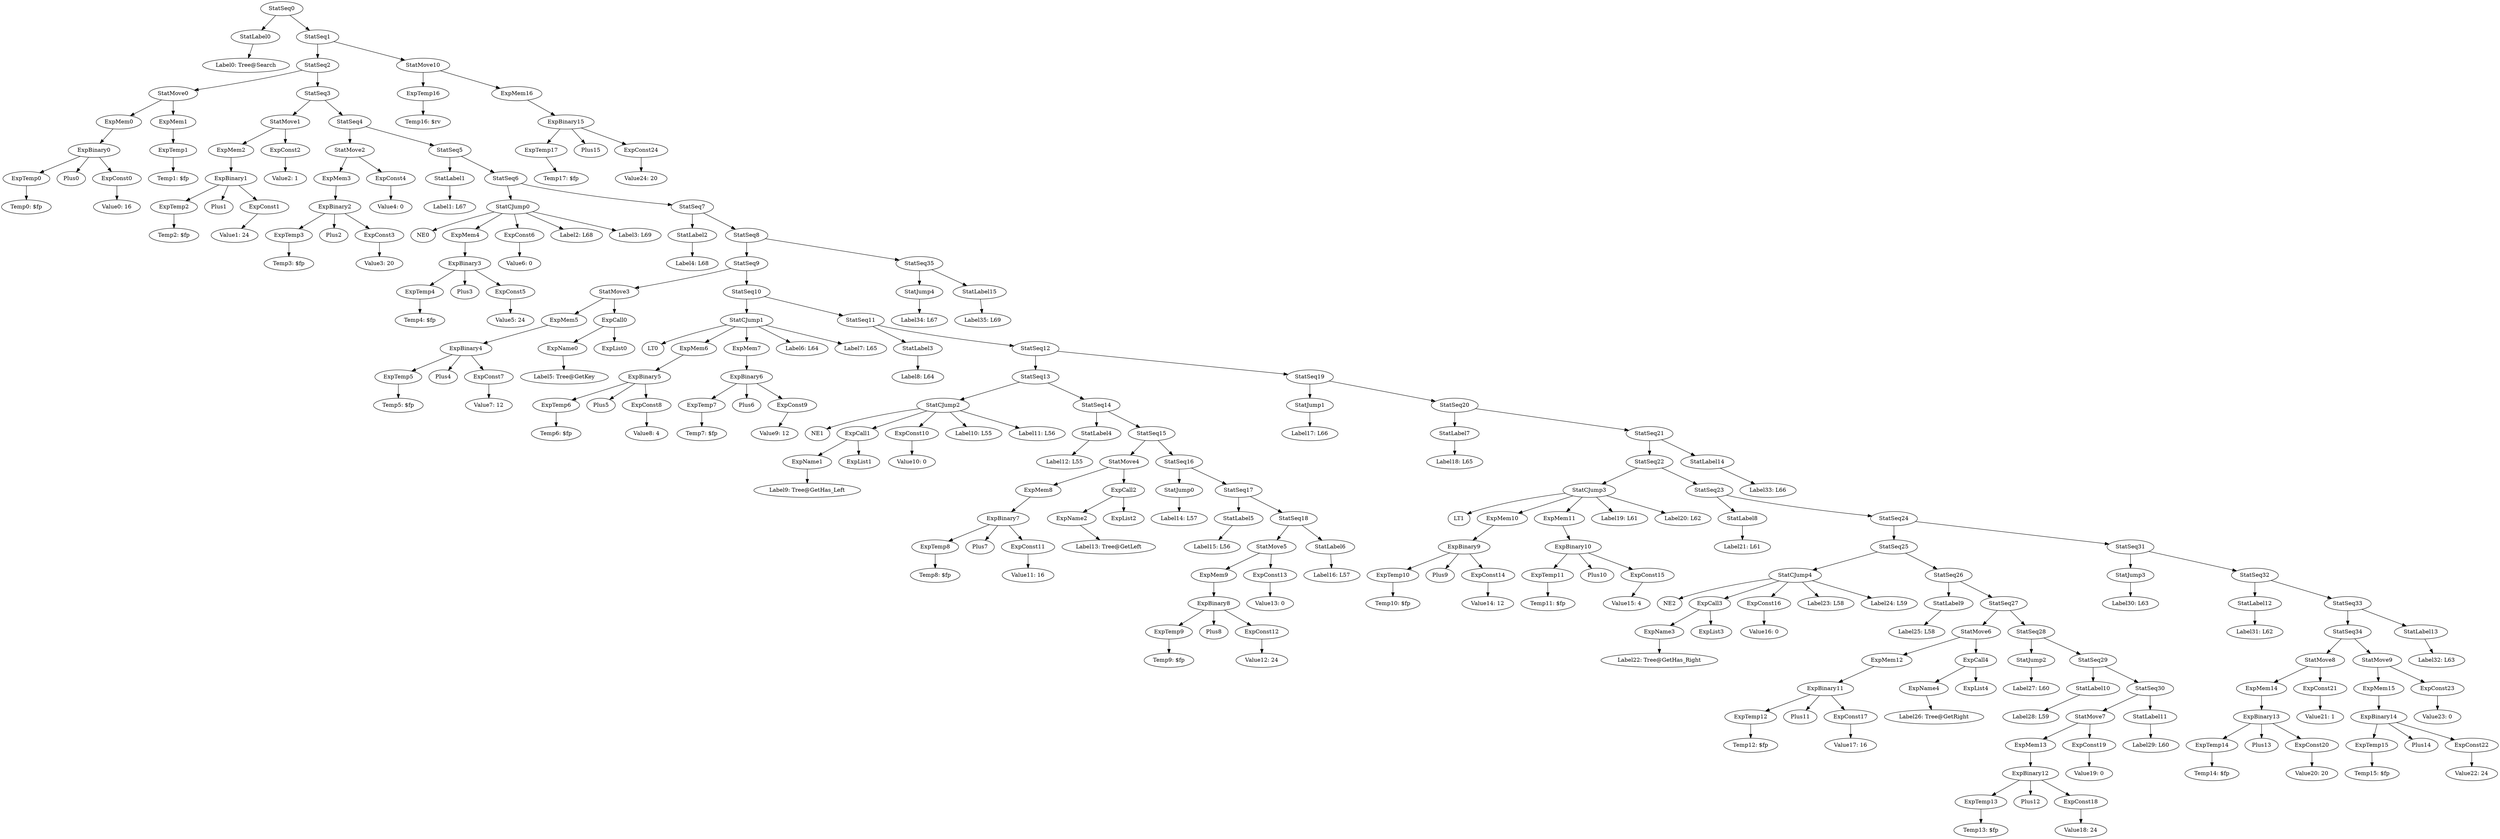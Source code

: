 digraph {
	ordering = out;
	StatMove10 -> ExpTemp16;
	StatMove10 -> ExpMem16;
	StatLabel15 -> "Label35: L69";
	StatSeq35 -> StatJump4;
	StatSeq35 -> StatLabel15;
	StatJump4 -> "Label34: L67";
	StatSeq8 -> StatSeq9;
	StatSeq8 -> StatSeq35;
	StatLabel14 -> "Label33: L66";
	StatSeq21 -> StatSeq22;
	StatSeq21 -> StatLabel14;
	StatLabel13 -> "Label32: L63";
	StatMove9 -> ExpMem15;
	StatMove9 -> ExpConst23;
	ExpTemp15 -> "Temp15: $fp";
	ExpConst22 -> "Value22: 24";
	StatSeq34 -> StatMove8;
	StatSeq34 -> StatMove9;
	ExpConst21 -> "Value21: 1";
	ExpMem14 -> ExpBinary13;
	ExpConst20 -> "Value20: 20";
	StatSeq32 -> StatLabel12;
	StatSeq32 -> StatSeq33;
	StatSeq24 -> StatSeq25;
	StatSeq24 -> StatSeq31;
	ExpTemp14 -> "Temp14: $fp";
	ExpConst19 -> "Value19: 0";
	StatMove7 -> ExpMem13;
	StatMove7 -> ExpConst19;
	ExpMem13 -> ExpBinary12;
	ExpConst18 -> "Value18: 24";
	ExpBinary12 -> ExpTemp13;
	ExpBinary12 -> Plus12;
	ExpBinary12 -> ExpConst18;
	ExpTemp13 -> "Temp13: $fp";
	StatSeq29 -> StatLabel10;
	StatSeq29 -> StatSeq30;
	StatSeq28 -> StatJump2;
	StatSeq28 -> StatSeq29;
	StatLabel10 -> "Label28: L59";
	StatJump2 -> "Label27: L60";
	StatSeq27 -> StatMove6;
	StatSeq27 -> StatSeq28;
	ExpName4 -> "Label26: Tree@GetRight";
	ExpMem12 -> ExpBinary11;
	ExpConst17 -> "Value17: 16";
	StatMove6 -> ExpMem12;
	StatMove6 -> ExpCall4;
	StatSeq26 -> StatLabel9;
	StatSeq26 -> StatSeq27;
	StatLabel9 -> "Label25: L58";
	StatSeq25 -> StatCJump4;
	StatSeq25 -> StatSeq26;
	ExpConst16 -> "Value16: 0";
	ExpName3 -> "Label22: Tree@GetHas_Right";
	StatLabel8 -> "Label21: L61";
	StatSeq22 -> StatCJump3;
	StatSeq22 -> StatSeq23;
	ExpBinary5 -> ExpTemp6;
	ExpBinary5 -> Plus5;
	ExpBinary5 -> ExpConst8;
	ExpTemp6 -> "Temp6: $fp";
	ExpConst24 -> "Value24: 20";
	StatMove3 -> ExpMem5;
	StatMove3 -> ExpCall0;
	StatCJump3 -> LT1;
	StatCJump3 -> ExpMem10;
	StatCJump3 -> ExpMem11;
	StatCJump3 -> "Label19: L61";
	StatCJump3 -> "Label20: L62";
	ExpConst0 -> "Value0: 16";
	StatMove8 -> ExpMem14;
	StatMove8 -> ExpConst21;
	StatLabel7 -> "Label18: L65";
	ExpConst2 -> "Value2: 1";
	ExpCall3 -> ExpName3;
	ExpCall3 -> ExpList3;
	StatCJump1 -> LT0;
	StatCJump1 -> ExpMem6;
	StatCJump1 -> ExpMem7;
	StatCJump1 -> "Label6: L64";
	StatCJump1 -> "Label7: L65";
	ExpConst4 -> "Value4: 0";
	ExpName0 -> "Label5: Tree@GetKey";
	ExpConst8 -> "Value8: 4";
	ExpConst6 -> "Value6: 0";
	ExpMem1 -> ExpTemp1;
	StatSeq2 -> StatMove0;
	StatSeq2 -> StatSeq3;
	ExpMem0 -> ExpBinary0;
	ExpMem3 -> ExpBinary2;
	ExpName2 -> "Label13: Tree@GetLeft";
	ExpMem5 -> ExpBinary4;
	ExpBinary2 -> ExpTemp3;
	ExpBinary2 -> Plus2;
	ExpBinary2 -> ExpConst3;
	ExpTemp5 -> "Temp5: $fp";
	ExpTemp4 -> "Temp4: $fp";
	StatLabel5 -> "Label15: L56";
	ExpBinary4 -> ExpTemp5;
	ExpBinary4 -> Plus4;
	ExpBinary4 -> ExpConst7;
	ExpTemp1 -> "Temp1: $fp";
	ExpConst5 -> "Value5: 24";
	StatSeq0 -> StatLabel0;
	StatSeq0 -> StatSeq1;
	StatSeq31 -> StatJump3;
	StatSeq31 -> StatSeq32;
	ExpTemp11 -> "Temp11: $fp";
	StatSeq6 -> StatCJump0;
	StatSeq6 -> StatSeq7;
	ExpTemp3 -> "Temp3: $fp";
	ExpTemp0 -> "Temp0: $fp";
	ExpTemp7 -> "Temp7: $fp";
	StatSeq9 -> StatMove3;
	StatSeq9 -> StatSeq10;
	ExpCall0 -> ExpName0;
	ExpCall0 -> ExpList0;
	StatLabel1 -> "Label1: L67";
	StatSeq1 -> StatSeq2;
	StatSeq1 -> StatMove10;
	ExpMem2 -> ExpBinary1;
	StatMove0 -> ExpMem0;
	StatMove0 -> ExpMem1;
	StatSeq3 -> StatMove1;
	StatSeq3 -> StatSeq4;
	ExpBinary3 -> ExpTemp4;
	ExpBinary3 -> Plus3;
	ExpBinary3 -> ExpConst5;
	StatLabel3 -> "Label8: L64";
	ExpMem7 -> ExpBinary6;
	StatSeq15 -> StatMove4;
	StatSeq15 -> StatSeq16;
	ExpConst15 -> "Value15: 4";
	StatSeq33 -> StatSeq34;
	StatSeq33 -> StatLabel13;
	ExpBinary11 -> ExpTemp12;
	ExpBinary11 -> Plus11;
	ExpBinary11 -> ExpConst17;
	ExpMem4 -> ExpBinary3;
	ExpBinary0 -> ExpTemp0;
	ExpBinary0 -> Plus0;
	ExpBinary0 -> ExpConst0;
	StatLabel11 -> "Label29: L60";
	ExpTemp2 -> "Temp2: $fp";
	ExpBinary13 -> ExpTemp14;
	ExpBinary13 -> Plus13;
	ExpBinary13 -> ExpConst20;
	StatMove2 -> ExpMem3;
	StatMove2 -> ExpConst4;
	ExpConst1 -> "Value1: 24";
	StatCJump0 -> NE0;
	StatCJump0 -> ExpMem4;
	StatCJump0 -> ExpConst6;
	StatCJump0 -> "Label2: L68";
	StatCJump0 -> "Label3: L69";
	ExpBinary14 -> ExpTemp15;
	ExpBinary14 -> Plus14;
	ExpBinary14 -> ExpConst22;
	StatSeq5 -> StatLabel1;
	StatSeq5 -> StatSeq6;
	StatSeq23 -> StatLabel8;
	StatSeq23 -> StatSeq24;
	StatLabel4 -> "Label12: L55";
	StatSeq30 -> StatMove7;
	StatSeq30 -> StatLabel11;
	StatLabel0 -> "Label0: Tree@Search";
	StatSeq17 -> StatLabel5;
	StatSeq17 -> StatSeq18;
	StatMove1 -> ExpMem2;
	StatMove1 -> ExpConst2;
	ExpTemp17 -> "Temp17: $fp";
	ExpMem9 -> ExpBinary8;
	StatSeq13 -> StatCJump2;
	StatSeq13 -> StatSeq14;
	ExpConst7 -> "Value7: 12";
	ExpConst3 -> "Value3: 20";
	ExpConst23 -> "Value23: 0";
	ExpTemp12 -> "Temp12: $fp";
	StatLabel6 -> "Label16: L57";
	ExpMem6 -> ExpBinary5;
	ExpTemp16 -> "Temp16: $rv";
	StatCJump2 -> NE1;
	StatCJump2 -> ExpCall1;
	StatCJump2 -> ExpConst10;
	StatCJump2 -> "Label10: L55";
	StatCJump2 -> "Label11: L56";
	ExpMem16 -> ExpBinary15;
	ExpBinary6 -> ExpTemp7;
	ExpBinary6 -> Plus6;
	ExpBinary6 -> ExpConst9;
	StatSeq10 -> StatCJump1;
	StatSeq10 -> StatSeq11;
	ExpName1 -> "Label9: Tree@GetHas_Left";
	StatSeq14 -> StatLabel4;
	StatSeq14 -> StatSeq15;
	ExpCall1 -> ExpName1;
	ExpCall1 -> ExpList1;
	StatJump0 -> "Label14: L57";
	ExpBinary1 -> ExpTemp2;
	ExpBinary1 -> Plus1;
	ExpBinary1 -> ExpConst1;
	ExpConst10 -> "Value10: 0";
	ExpConst9 -> "Value9: 12";
	StatMove5 -> ExpMem9;
	StatMove5 -> ExpConst13;
	StatLabel2 -> "Label4: L68";
	StatMove4 -> ExpMem8;
	StatMove4 -> ExpCall2;
	ExpMem15 -> ExpBinary14;
	ExpTemp8 -> "Temp8: $fp";
	ExpConst12 -> "Value12: 24";
	StatLabel12 -> "Label31: L62";
	ExpConst11 -> "Value11: 16";
	ExpMem8 -> ExpBinary7;
	ExpBinary15 -> ExpTemp17;
	ExpBinary15 -> Plus15;
	ExpBinary15 -> ExpConst24;
	ExpCall2 -> ExpName2;
	ExpCall2 -> ExpList2;
	StatSeq7 -> StatLabel2;
	StatSeq7 -> StatSeq8;
	StatSeq16 -> StatJump0;
	StatSeq16 -> StatSeq17;
	StatJump3 -> "Label30: L63";
	ExpCall4 -> ExpName4;
	ExpCall4 -> ExpList4;
	ExpTemp9 -> "Temp9: $fp";
	StatSeq19 -> StatJump1;
	StatSeq19 -> StatSeq20;
	StatSeq11 -> StatLabel3;
	StatSeq11 -> StatSeq12;
	StatSeq20 -> StatLabel7;
	StatSeq20 -> StatSeq21;
	StatCJump4 -> NE2;
	StatCJump4 -> ExpCall3;
	StatCJump4 -> ExpConst16;
	StatCJump4 -> "Label23: L58";
	StatCJump4 -> "Label24: L59";
	ExpBinary7 -> ExpTemp8;
	ExpBinary7 -> Plus7;
	ExpBinary7 -> ExpConst11;
	ExpBinary9 -> ExpTemp10;
	ExpBinary9 -> Plus9;
	ExpBinary9 -> ExpConst14;
	ExpBinary8 -> ExpTemp9;
	ExpBinary8 -> Plus8;
	ExpBinary8 -> ExpConst12;
	ExpConst13 -> "Value13: 0";
	StatSeq18 -> StatMove5;
	StatSeq18 -> StatLabel6;
	StatSeq12 -> StatSeq13;
	StatSeq12 -> StatSeq19;
	StatSeq4 -> StatMove2;
	StatSeq4 -> StatSeq5;
	StatJump1 -> "Label17: L66";
	ExpConst14 -> "Value14: 12";
	ExpTemp10 -> "Temp10: $fp";
	ExpMem10 -> ExpBinary9;
	ExpBinary10 -> ExpTemp11;
	ExpBinary10 -> Plus10;
	ExpBinary10 -> ExpConst15;
	ExpMem11 -> ExpBinary10;
}

